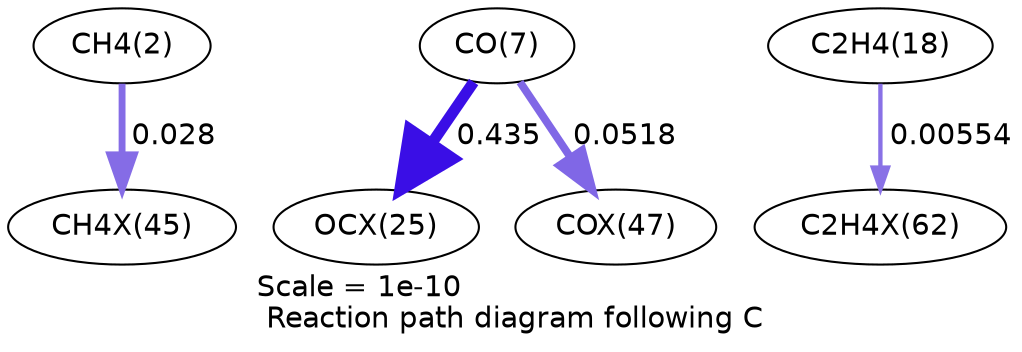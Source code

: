 digraph reaction_paths {
center=1;
s4 -> s67[fontname="Helvetica", penwidth=3.3, arrowsize=1.65, color="0.7, 0.528, 0.9"
, label=" 0.028"];
s9 -> s63[fontname="Helvetica", penwidth=5.37, arrowsize=2.69, color="0.7, 0.935, 0.9"
, label=" 0.435"];
s9 -> s69[fontname="Helvetica", penwidth=3.76, arrowsize=1.88, color="0.7, 0.552, 0.9"
, label=" 0.0518"];
s20 -> s75[fontname="Helvetica", penwidth=2.08, arrowsize=1.04, color="0.7, 0.506, 0.9"
, label=" 0.00554"];
s4 [ fontname="Helvetica", label="CH4(2)"];
s9 [ fontname="Helvetica", label="CO(7)"];
s20 [ fontname="Helvetica", label="C2H4(18)"];
s63 [ fontname="Helvetica", label="OCX(25)"];
s67 [ fontname="Helvetica", label="CH4X(45)"];
s69 [ fontname="Helvetica", label="COX(47)"];
s75 [ fontname="Helvetica", label="C2H4X(62)"];
 label = "Scale = 1e-10\l Reaction path diagram following C";
 fontname = "Helvetica";
}
